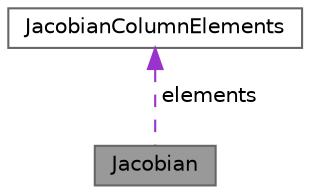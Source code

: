 digraph "Jacobian"
{
 // LATEX_PDF_SIZE
  bgcolor="transparent";
  edge [fontname=Helvetica,fontsize=10,labelfontname=Helvetica,labelfontsize=10];
  node [fontname=Helvetica,fontsize=10,shape=box,height=0.2,width=0.4];
  Node1 [label="Jacobian",height=0.2,width=0.4,color="gray40", fillcolor="grey60", style="filled", fontcolor="black",tooltip=" "];
  Node2 -> Node1 [dir="back",color="darkorchid3",style="dashed",label=" elements" ];
  Node2 [label="JacobianColumnElements",height=0.2,width=0.4,color="gray40", fillcolor="white", style="filled",URL="$struct_jacobian_column_elements.html",tooltip=" "];
}
